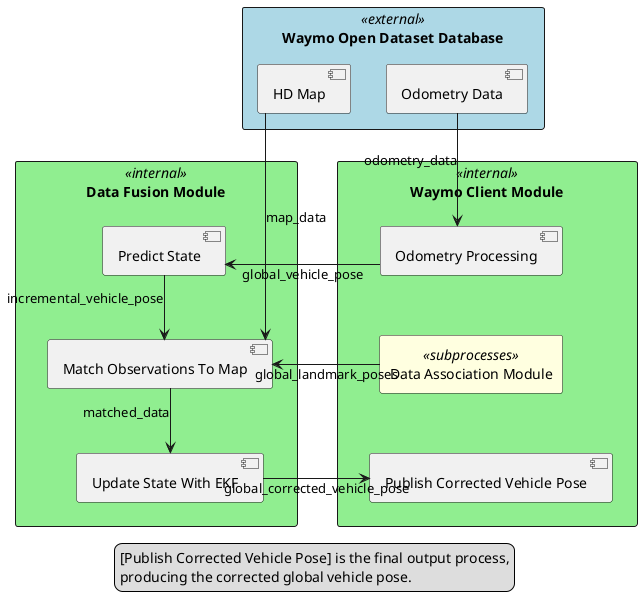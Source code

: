 @startuml
skinparam linetype ortho
skinparam rectangle {
    BackgroundColor<<external>> LightBlue
    BackgroundColor<<internal>> LightGreen
    BackgroundColor<<system>> White
    BackgroundColor<<subprocesses>> LightYellow
    Padding 20
    MinWidth 300
}

'--- External Dataset at the Top ---
rectangle "Waymo Open Dataset Database" <<external>> {
    [Odometry Data]
    [HD Map]
}

'--- Landmark Detection System ---
rectangle "Waymo Client Module" <<internal>> {
    [Odometry Processing]
    rectangle "Data Association Module" <<subprocesses>>
    [Publish Corrected Vehicle Pose]
}


rectangle "Data Fusion Module" <<internal>> {
    [Predict State]
    [Match Observations To Map]
    [Update State With EKF]
}

"Waymo Client Module" -[hidden]left-> "Data Fusion Module"
[Odometry Processing] -[hidden]down-> "Data Association Module"
[Data Association Module] -[hidden]down-> [Publish Corrected Vehicle Pose]


'--- Connections from external to internal modules ---
[Odometry Data] -down-> [Odometry Processing] : odometry_data
[HD Map] --> [Match Observations To Map] : map_data

' '--- Data Fusion Flow ---
[Odometry Processing] --> [Predict State] : global_vehicle_pose
[Predict State] --> [Match Observations To Map] : incremental_vehicle_pose
"Data Association Module" --> [Match Observations To Map] : global_landmark_poses
[Match Observations To Map] --> [Update State With EKF] : matched_data
[Update State With EKF] --> [Publish Corrected Vehicle Pose] : global_corrected_vehicle_pose

legend bottom
  [Publish Corrected Vehicle Pose] is the final output process,
  producing the corrected global vehicle pose.
end legend
@enduml